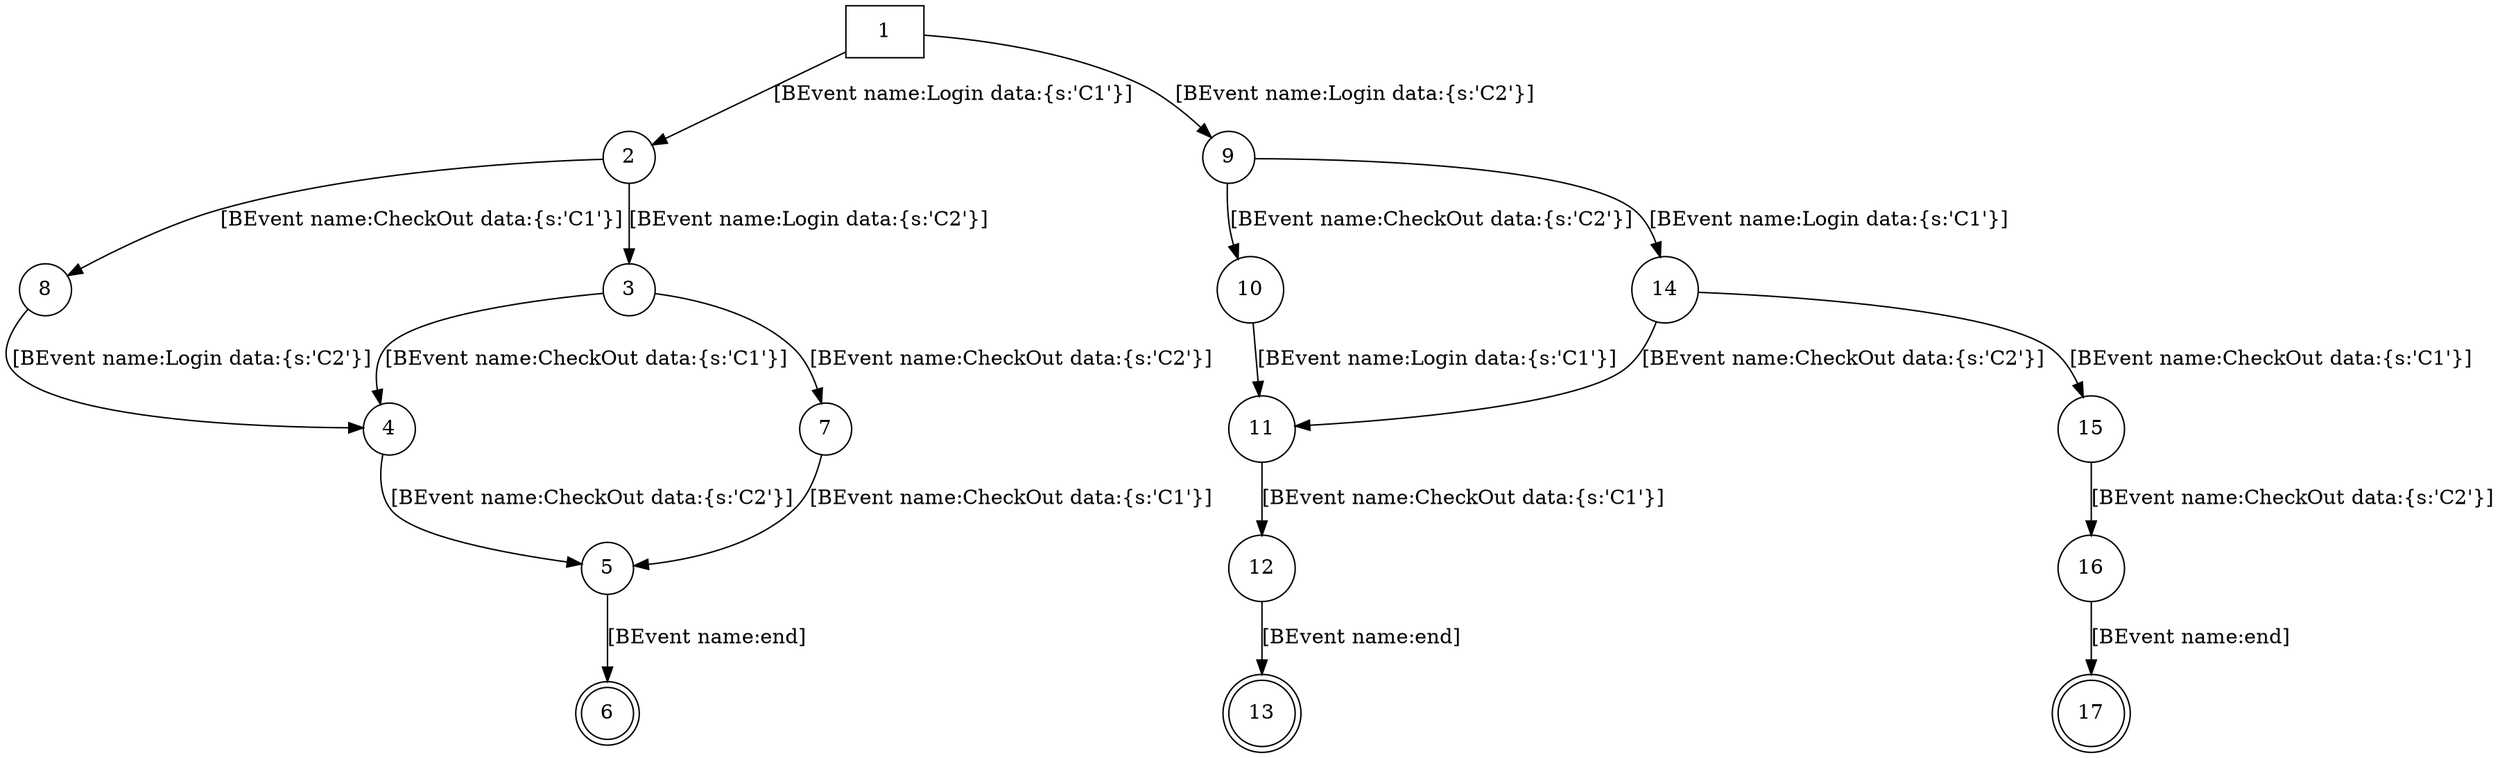 digraph G {
  name="test.js+";
  num_of_vertices=17;
  num_of_events=5;
  num_of_edges=19;
  run_date="2022-03-06T22:55:13.2948119";
  1 [ bthreads="C2 Login story,C1 Login story,Add women jacket story,C2 Login story" shape="none " start="true" statements="[{name: C2 Login story, isHot: false, request: [[BEvent name:end]], waitFor: {none}, block: {none}, interrupt: {none}},{name: C1 Login story, isHot: false, request: [[BEvent name:Login data:{s:'C1'}]], waitFor: {none}, block: {none}, interrupt: {none}},{name: Add women jacket story, isHot: false, request: [], waitFor: AnyNamed{name=Login}, block: {none}, interrupt: {none}},{name: C2 Login story, isHot: false, request: [[BEvent name:Login data:{s:'C2'}]], waitFor: {none}, block: {none}, interrupt: {none}}]" store="[]" hash="2082076285" accepting="false" ];
  2 [ bthreads="C2 Login story,Add women jacket story,when helper,C2 Login story" shape="circle" start="false" statements="[{name: C2 Login story, isHot: false, request: [[BEvent name:end]], waitFor: {none}, block: {none}, interrupt: {none}},{name: Add women jacket story, isHot: false, request: [], waitFor: AnyNamed{name=Login}, block: {none}, interrupt: {none}},{name: when helper, isHot: false, request: [[BEvent name:CheckOut data:{s:'C1'}]], waitFor: {none}, block: {none}, interrupt: {none}},{name: C2 Login story, isHot: false, request: [[BEvent name:Login data:{s:'C2'}]], waitFor: {none}, block: {none}, interrupt: {none}}]" store="[]" hash="-939213553" accepting="false" ];
  3 [ bthreads="C2 Login story,when helper,Add women jacket story,when helper" shape="circle" start="false" statements="[{name: C2 Login story, isHot: false, request: [[BEvent name:end]], waitFor: {none}, block: {none}, interrupt: {none}},{name: when helper, isHot: false, request: [[BEvent name:CheckOut data:{s:'C2'}]], waitFor: {none}, block: {none}, interrupt: {none}},{name: Add women jacket story, isHot: false, request: [], waitFor: AnyNamed{name=Login}, block: {none}, interrupt: {none}},{name: when helper, isHot: false, request: [[BEvent name:CheckOut data:{s:'C1'}]], waitFor: {none}, block: {none}, interrupt: {none}}]" store="[]" hash="-574740890" accepting="false" ];
  4 [ bthreads="C2 Login story,when helper,Add women jacket story" shape="circle" start="false" statements="[{name: C2 Login story, isHot: false, request: [[BEvent name:end]], waitFor: {none}, block: {none}, interrupt: {none}},{name: when helper, isHot: false, request: [[BEvent name:CheckOut data:{s:'C2'}]], waitFor: {none}, block: {none}, interrupt: {none}},{name: Add women jacket story, isHot: false, request: [], waitFor: AnyNamed{name=Login}, block: {none}, interrupt: {none}}]" store="[]" hash="-363521750" accepting="false" ];
  5 [ bthreads="C2 Login story,Add women jacket story" shape="circle" start="false" statements="[{name: C2 Login story, isHot: false, request: [[BEvent name:end]], waitFor: {none}, block: {none}, interrupt: {none}},{name: Add women jacket story, isHot: false, request: [], waitFor: AnyNamed{name=Login}, block: {none}, interrupt: {none}}]" store="[]" hash="1369799561" accepting="false" ];
  6 [ bthreads="Add women jacket story" shape="doublecircle" start="false" statements="[{name: Add women jacket story, isHot: false, request: [], waitFor: AnyNamed{name=Login}, block: {none}, interrupt: {none}}]" store="[]" hash="-1907039311" accepting="true" ];
  7 [ bthreads="C2 Login story,Add women jacket story,when helper" shape="circle" start="false" statements="[{name: C2 Login story, isHot: false, request: [[BEvent name:end]], waitFor: {none}, block: {none}, interrupt: {none}},{name: Add women jacket story, isHot: false, request: [], waitFor: AnyNamed{name=Login}, block: {none}, interrupt: {none}},{name: when helper, isHot: false, request: [[BEvent name:CheckOut data:{s:'C1'}]], waitFor: {none}, block: {none}, interrupt: {none}}]" store="[]" hash="1158580421" accepting="false" ];
  8 [ bthreads="C2 Login story,Add women jacket story,C2 Login story" shape="circle" start="false" statements="[{name: C2 Login story, isHot: false, request: [[BEvent name:end]], waitFor: {none}, block: {none}, interrupt: {none}},{name: Add women jacket story, isHot: false, request: [], waitFor: AnyNamed{name=Login}, block: {none}, interrupt: {none}},{name: C2 Login story, isHot: false, request: [[BEvent name:Login data:{s:'C2'}]], waitFor: {none}, block: {none}, interrupt: {none}}]" store="[]" hash="-727994413" accepting="false" ];
  9 [ bthreads="C2 Login story,C1 Login story,when helper,Add women jacket story" shape="circle" start="false" statements="[{name: C2 Login story, isHot: false, request: [[BEvent name:end]], waitFor: {none}, block: {none}, interrupt: {none}},{name: C1 Login story, isHot: false, request: [[BEvent name:Login data:{s:'C1'}]], waitFor: {none}, block: {none}, interrupt: {none}},{name: when helper, isHot: false, request: [[BEvent name:CheckOut data:{s:'C2'}]], waitFor: {none}, block: {none}, interrupt: {none}},{name: Add women jacket story, isHot: false, request: [], waitFor: AnyNamed{name=Login}, block: {none}, interrupt: {none}}]" store="[]" hash="-1848418348" accepting="false" ];
  10 [ bthreads="C2 Login story,C1 Login story,Add women jacket story" shape="circle" start="false" statements="[{name: C2 Login story, isHot: false, request: [[BEvent name:end]], waitFor: {none}, block: {none}, interrupt: {none}},{name: C1 Login story, isHot: false, request: [[BEvent name:Login data:{s:'C1'}]], waitFor: {none}, block: {none}, interrupt: {none}},{name: Add women jacket story, isHot: false, request: [], waitFor: AnyNamed{name=Login}, block: {none}, interrupt: {none}}]" store="[]" hash="-115097037" accepting="false" ];
  11 [ bthreads="C2 Login story,Add women jacket story,when helper" shape="circle" start="false" statements="[{name: C2 Login story, isHot: false, request: [[BEvent name:end]], waitFor: {none}, block: {none}, interrupt: {none}},{name: Add women jacket story, isHot: false, request: [], waitFor: AnyNamed{name=Login}, block: {none}, interrupt: {none}},{name: when helper, isHot: false, request: [[BEvent name:CheckOut data:{s:'C1'}]], waitFor: {none}, block: {none}, interrupt: {none}}]" store="[]" hash="1158580421" accepting="false" ];
  12 [ bthreads="C2 Login story,Add women jacket story" shape="circle" start="false" statements="[{name: C2 Login story, isHot: false, request: [[BEvent name:end]], waitFor: {none}, block: {none}, interrupt: {none}},{name: Add women jacket story, isHot: false, request: [], waitFor: AnyNamed{name=Login}, block: {none}, interrupt: {none}}]" store="[]" hash="1369799561" accepting="false" ];
  13 [ bthreads="Add women jacket story" shape="doublecircle" start="false" statements="[{name: Add women jacket story, isHot: false, request: [], waitFor: AnyNamed{name=Login}, block: {none}, interrupt: {none}}]" store="[]" hash="-1907039311" accepting="true" ];
  14 [ bthreads="C2 Login story,when helper,Add women jacket story,when helper" shape="circle" start="false" statements="[{name: C2 Login story, isHot: false, request: [[BEvent name:end]], waitFor: {none}, block: {none}, interrupt: {none}},{name: when helper, isHot: false, request: [[BEvent name:CheckOut data:{s:'C2'}]], waitFor: {none}, block: {none}, interrupt: {none}},{name: Add women jacket story, isHot: false, request: [], waitFor: AnyNamed{name=Login}, block: {none}, interrupt: {none}},{name: when helper, isHot: false, request: [[BEvent name:CheckOut data:{s:'C1'}]], waitFor: {none}, block: {none}, interrupt: {none}}]" store="[]" hash="-574740890" accepting="false" ];
  15 [ bthreads="C2 Login story,when helper,Add women jacket story" shape="circle" start="false" statements="[{name: C2 Login story, isHot: false, request: [[BEvent name:end]], waitFor: {none}, block: {none}, interrupt: {none}},{name: when helper, isHot: false, request: [[BEvent name:CheckOut data:{s:'C2'}]], waitFor: {none}, block: {none}, interrupt: {none}},{name: Add women jacket story, isHot: false, request: [], waitFor: AnyNamed{name=Login}, block: {none}, interrupt: {none}}]" store="[]" hash="-363521750" accepting="false" ];
  16 [ bthreads="C2 Login story,Add women jacket story" shape="circle" start="false" statements="[{name: C2 Login story, isHot: false, request: [[BEvent name:end]], waitFor: {none}, block: {none}, interrupt: {none}},{name: Add women jacket story, isHot: false, request: [], waitFor: AnyNamed{name=Login}, block: {none}, interrupt: {none}}]" store="[]" hash="1369799561" accepting="false" ];
  17 [ bthreads="Add women jacket story" shape="doublecircle" start="false" statements="[{name: Add women jacket story, isHot: false, request: [], waitFor: AnyNamed{name=Login}, block: {none}, interrupt: {none}}]" store="[]" hash="-1907039311" accepting="true" ];
  1 -> 2 [ Event="[BEvent name:Login data:{s:'C1'}]" Event_name="Login" label="[BEvent name:Login data:{s:'C1'}]" Event_value="[object Object]" ];
  2 -> 3 [ Event="[BEvent name:Login data:{s:'C2'}]" Event_name="Login" label="[BEvent name:Login data:{s:'C2'}]" Event_value="[object Object]" ];
  3 -> 4 [ Event="[BEvent name:CheckOut data:{s:'C1'}]" Event_name="CheckOut" label="[BEvent name:CheckOut data:{s:'C1'}]" Event_value="[object Object]" ];
  4 -> 5 [ Event="[BEvent name:CheckOut data:{s:'C2'}]" Event_name="CheckOut" label="[BEvent name:CheckOut data:{s:'C2'}]" Event_value="[object Object]" ];
  5 -> 6 [ Event="[BEvent name:end]" Event_name="end" label="[BEvent name:end]" Event_value="null" ];
  3 -> 7 [ Event="[BEvent name:CheckOut data:{s:'C2'}]" Event_name="CheckOut" label="[BEvent name:CheckOut data:{s:'C2'}]" Event_value="[object Object]" ];
  7 -> 5 [ Event="[BEvent name:CheckOut data:{s:'C1'}]" Event_name="CheckOut" label="[BEvent name:CheckOut data:{s:'C1'}]" Event_value="[object Object]" ];
  2 -> 8 [ Event="[BEvent name:CheckOut data:{s:'C1'}]" Event_name="CheckOut" label="[BEvent name:CheckOut data:{s:'C1'}]" Event_value="[object Object]" ];
  8 -> 4 [ Event="[BEvent name:Login data:{s:'C2'}]" Event_name="Login" label="[BEvent name:Login data:{s:'C2'}]" Event_value="[object Object]" ];
  1 -> 9 [ Event="[BEvent name:Login data:{s:'C2'}]" Event_name="Login" label="[BEvent name:Login data:{s:'C2'}]" Event_value="[object Object]" ];
  9 -> 10 [ Event="[BEvent name:CheckOut data:{s:'C2'}]" Event_name="CheckOut" label="[BEvent name:CheckOut data:{s:'C2'}]" Event_value="[object Object]" ];
  10 -> 11 [ Event="[BEvent name:Login data:{s:'C1'}]" Event_name="Login" label="[BEvent name:Login data:{s:'C1'}]" Event_value="[object Object]" ];
  11 -> 12 [ Event="[BEvent name:CheckOut data:{s:'C1'}]" Event_name="CheckOut" label="[BEvent name:CheckOut data:{s:'C1'}]" Event_value="[object Object]" ];
  12 -> 13 [ Event="[BEvent name:end]" Event_name="end" label="[BEvent name:end]" Event_value="null" ];
  9 -> 14 [ Event="[BEvent name:Login data:{s:'C1'}]" Event_name="Login" label="[BEvent name:Login data:{s:'C1'}]" Event_value="[object Object]" ];
  14 -> 15 [ Event="[BEvent name:CheckOut data:{s:'C1'}]" Event_name="CheckOut" label="[BEvent name:CheckOut data:{s:'C1'}]" Event_value="[object Object]" ];
  15 -> 16 [ Event="[BEvent name:CheckOut data:{s:'C2'}]" Event_name="CheckOut" label="[BEvent name:CheckOut data:{s:'C2'}]" Event_value="[object Object]" ];
  16 -> 17 [ Event="[BEvent name:end]" Event_name="end" label="[BEvent name:end]" Event_value="null" ];
  14 -> 11 [ Event="[BEvent name:CheckOut data:{s:'C2'}]" Event_name="CheckOut" label="[BEvent name:CheckOut data:{s:'C2'}]" Event_value="[object Object]" ];
}
